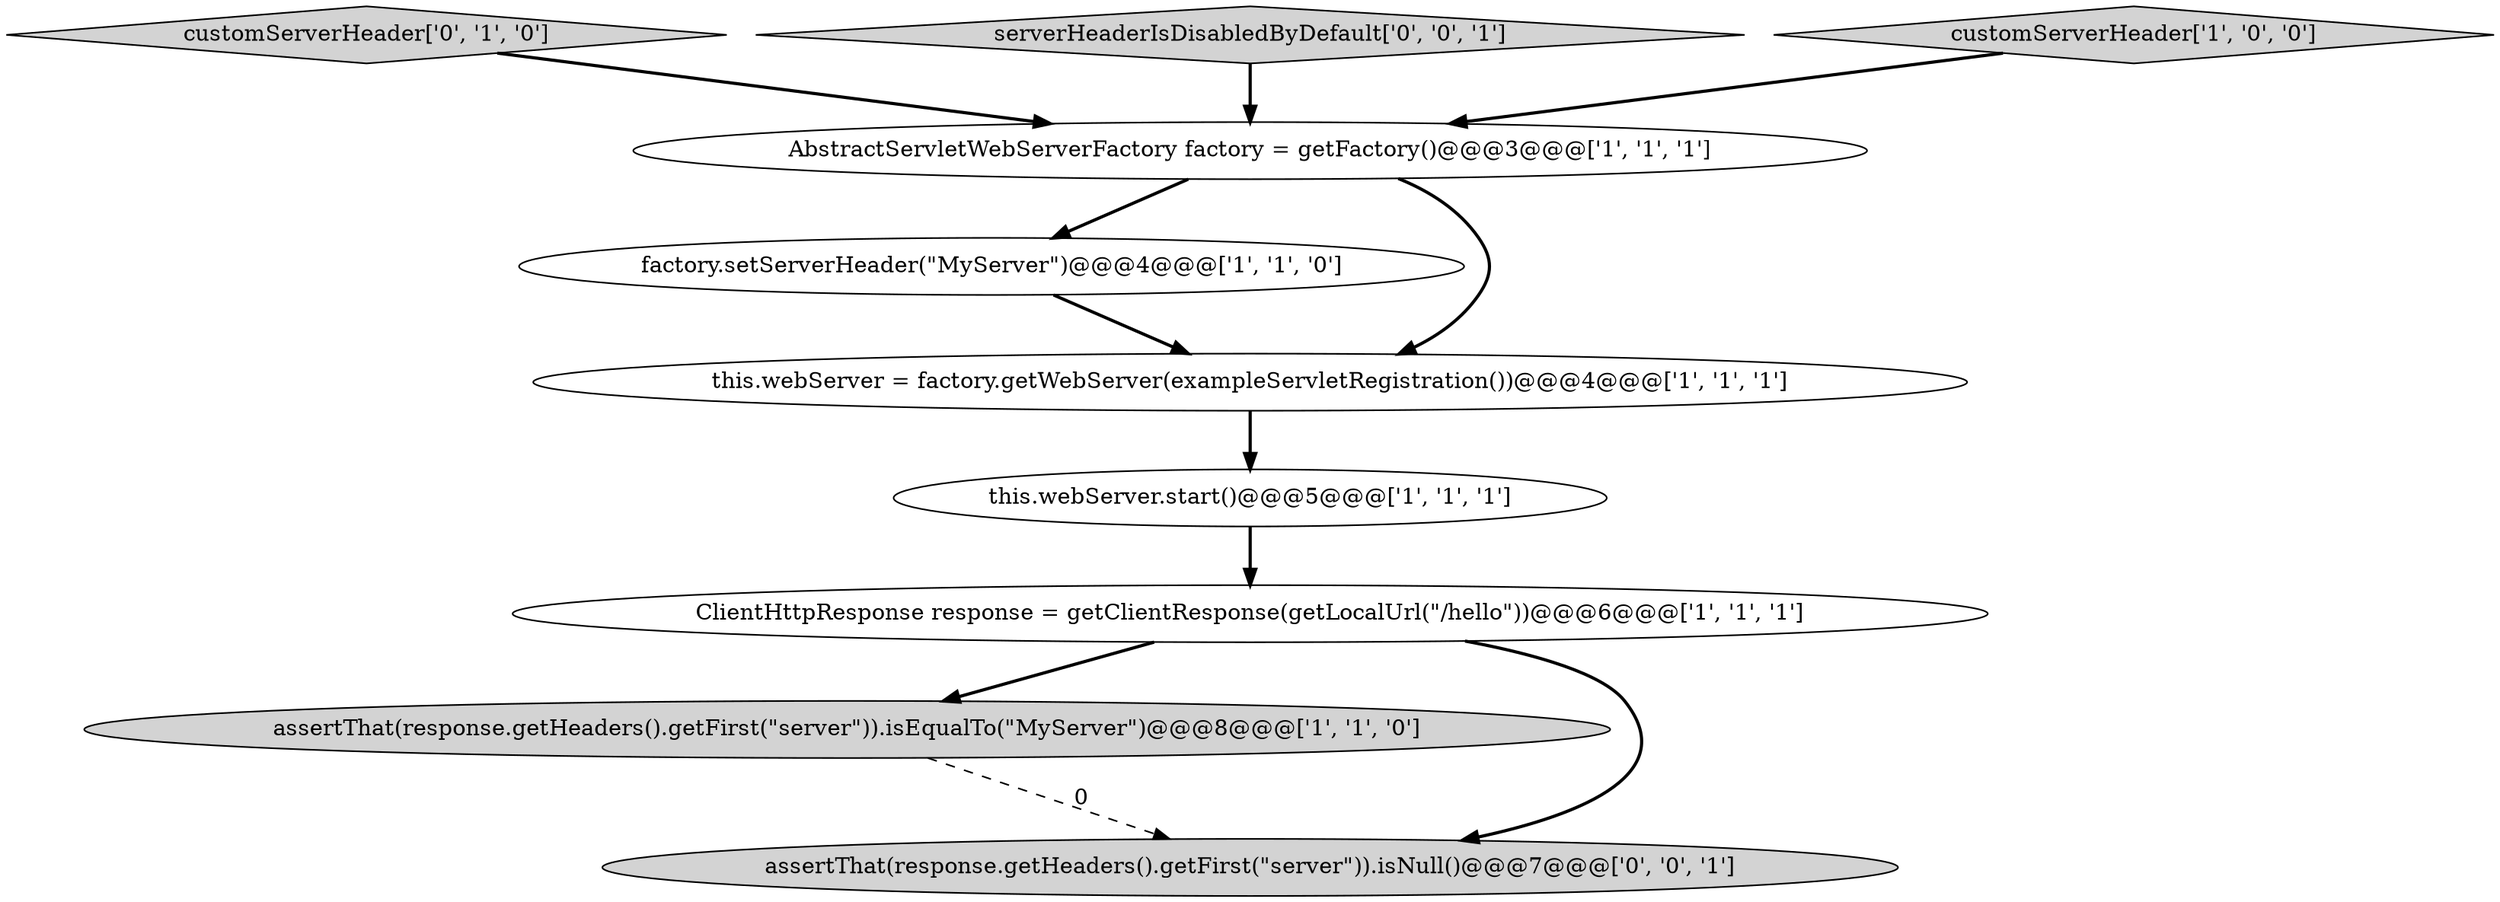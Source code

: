 digraph {
7 [style = filled, label = "customServerHeader['0', '1', '0']", fillcolor = lightgray, shape = diamond image = "AAA0AAABBB2BBB"];
6 [style = filled, label = "AbstractServletWebServerFactory factory = getFactory()@@@3@@@['1', '1', '1']", fillcolor = white, shape = ellipse image = "AAA0AAABBB1BBB"];
3 [style = filled, label = "factory.setServerHeader(\"MyServer\")@@@4@@@['1', '1', '0']", fillcolor = white, shape = ellipse image = "AAA0AAABBB1BBB"];
2 [style = filled, label = "this.webServer = factory.getWebServer(exampleServletRegistration())@@@4@@@['1', '1', '1']", fillcolor = white, shape = ellipse image = "AAA0AAABBB1BBB"];
5 [style = filled, label = "this.webServer.start()@@@5@@@['1', '1', '1']", fillcolor = white, shape = ellipse image = "AAA0AAABBB1BBB"];
1 [style = filled, label = "ClientHttpResponse response = getClientResponse(getLocalUrl(\"/hello\"))@@@6@@@['1', '1', '1']", fillcolor = white, shape = ellipse image = "AAA0AAABBB1BBB"];
8 [style = filled, label = "serverHeaderIsDisabledByDefault['0', '0', '1']", fillcolor = lightgray, shape = diamond image = "AAA0AAABBB3BBB"];
4 [style = filled, label = "customServerHeader['1', '0', '0']", fillcolor = lightgray, shape = diamond image = "AAA0AAABBB1BBB"];
0 [style = filled, label = "assertThat(response.getHeaders().getFirst(\"server\")).isEqualTo(\"MyServer\")@@@8@@@['1', '1', '0']", fillcolor = lightgray, shape = ellipse image = "AAA0AAABBB1BBB"];
9 [style = filled, label = "assertThat(response.getHeaders().getFirst(\"server\")).isNull()@@@7@@@['0', '0', '1']", fillcolor = lightgray, shape = ellipse image = "AAA0AAABBB3BBB"];
6->3 [style = bold, label=""];
5->1 [style = bold, label=""];
8->6 [style = bold, label=""];
1->0 [style = bold, label=""];
0->9 [style = dashed, label="0"];
3->2 [style = bold, label=""];
4->6 [style = bold, label=""];
1->9 [style = bold, label=""];
7->6 [style = bold, label=""];
2->5 [style = bold, label=""];
6->2 [style = bold, label=""];
}
